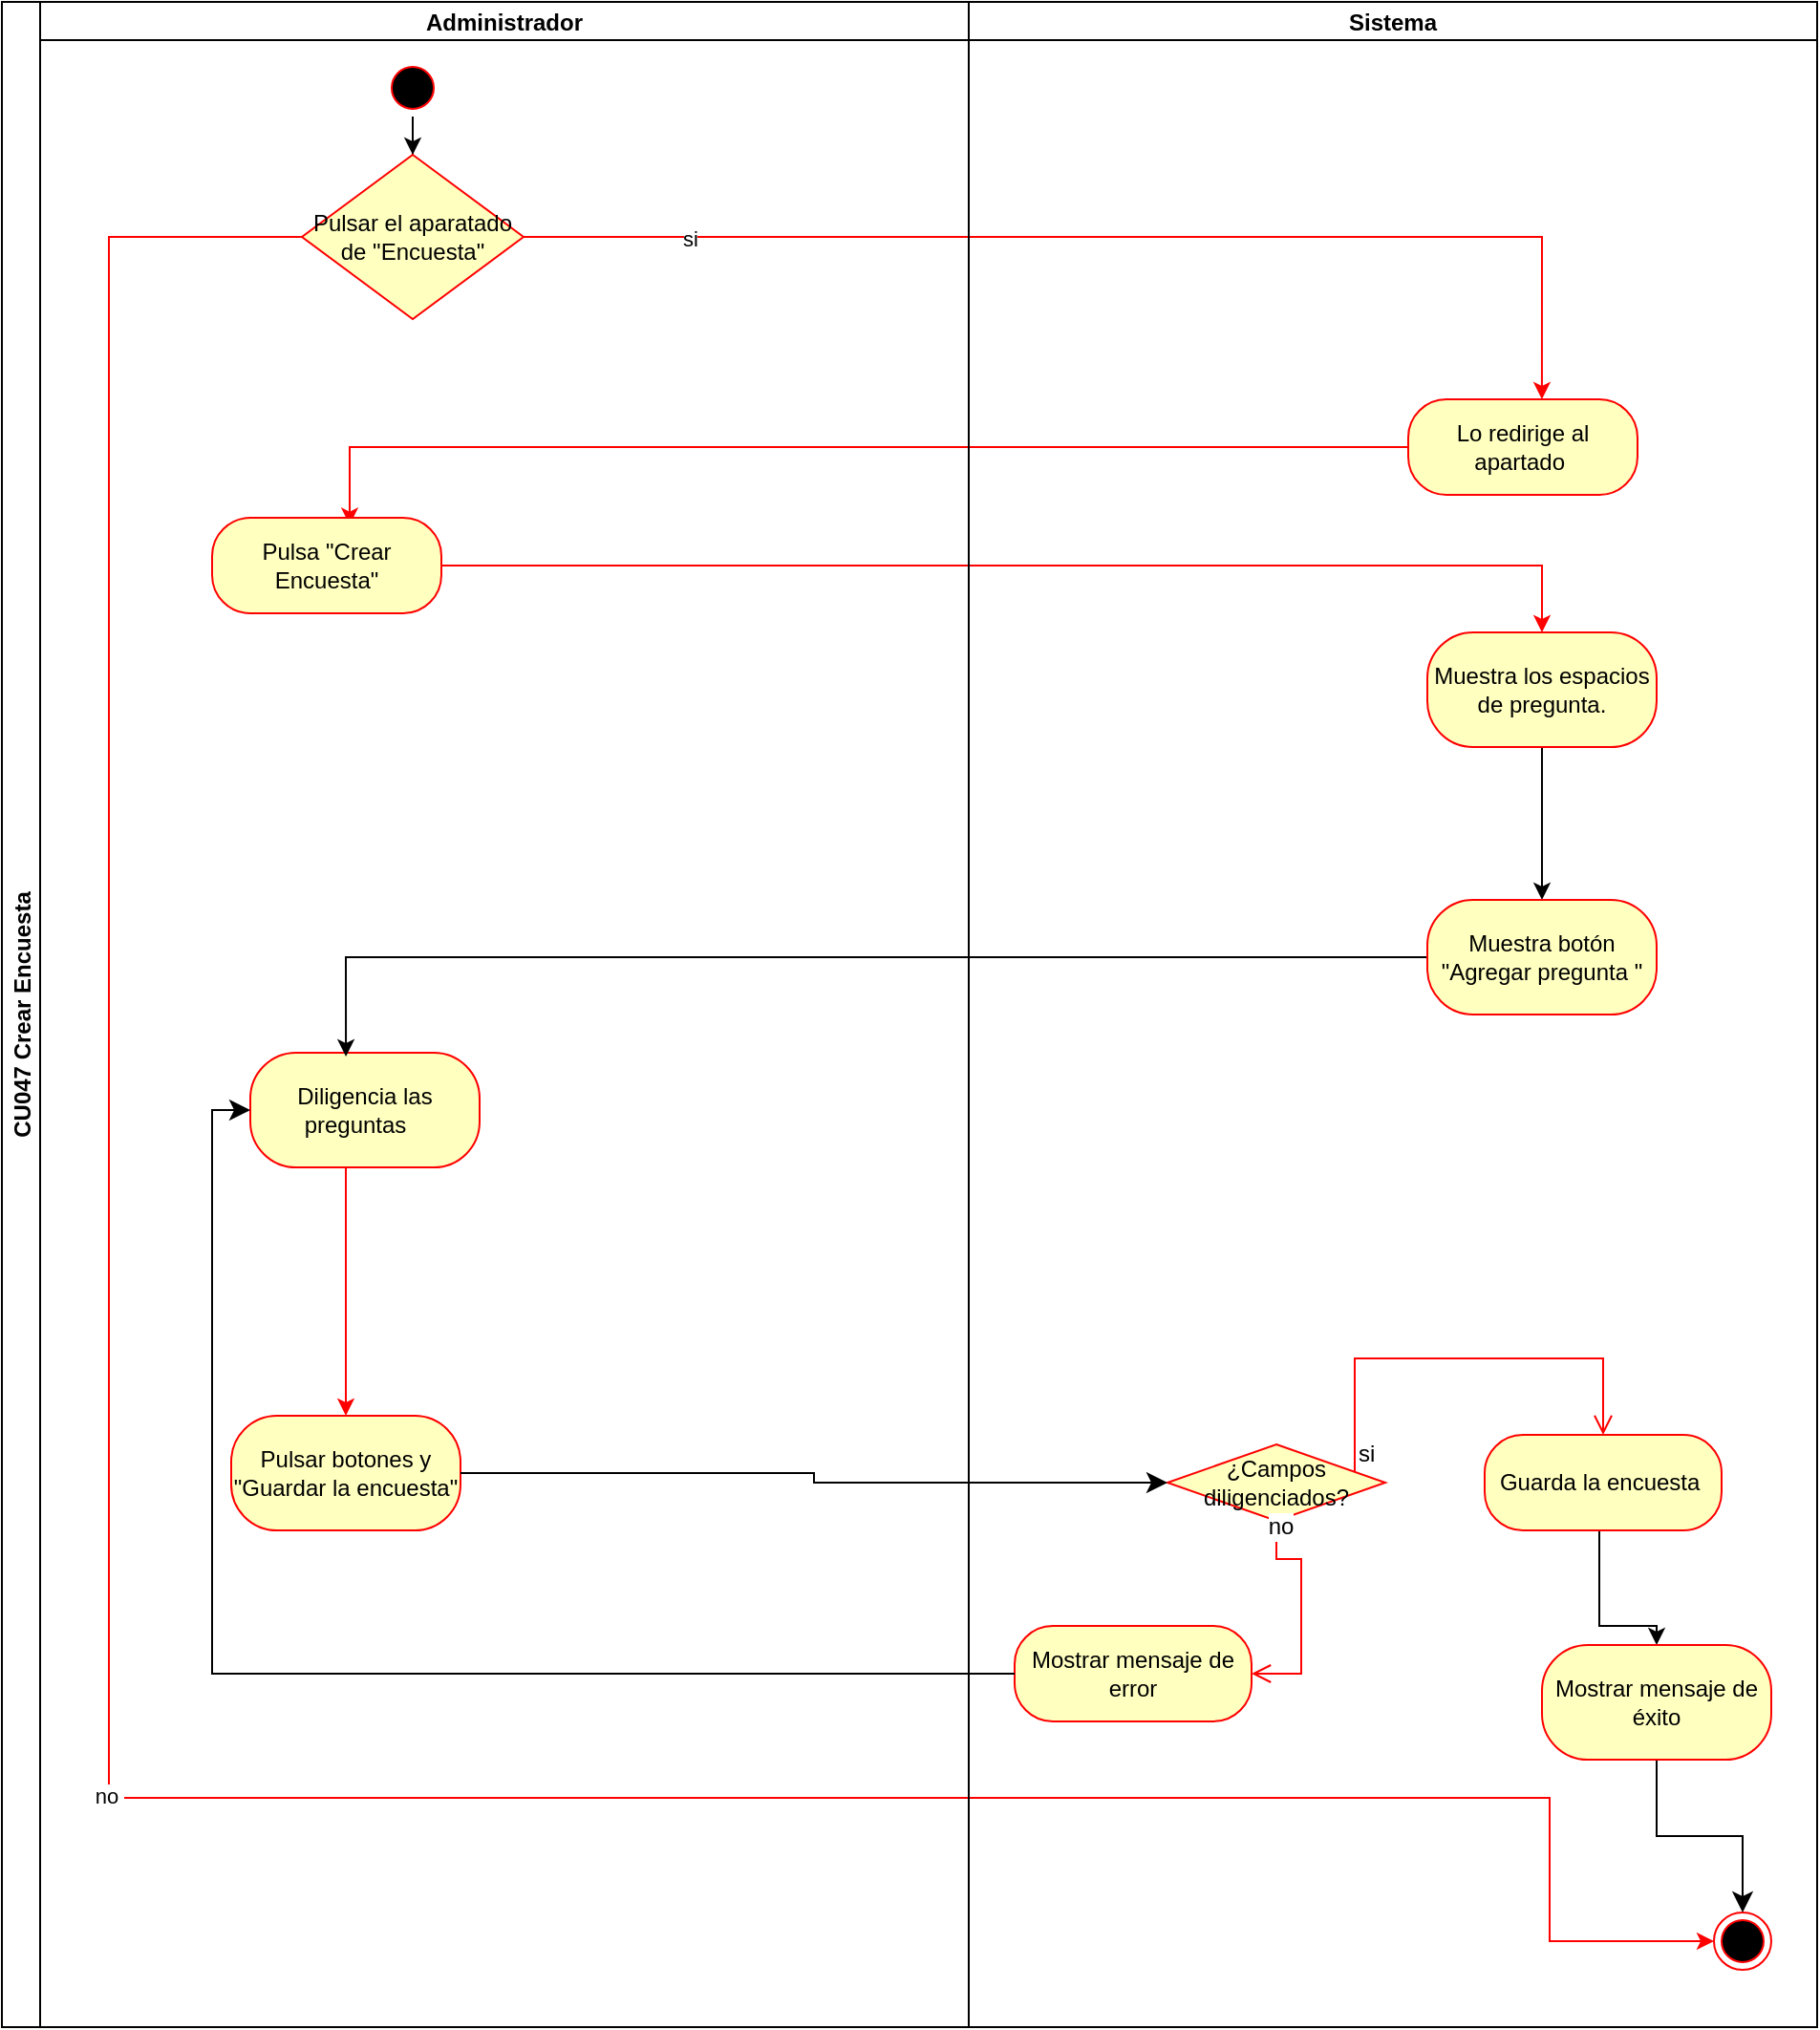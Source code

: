 <mxfile version="27.1.6">
  <diagram name="Página-1" id="fSYM8z84vHrLpdh59CZX">
    <mxGraphModel grid="1" page="1" gridSize="10" guides="1" tooltips="1" connect="1" arrows="1" fold="1" pageScale="1" pageWidth="827" pageHeight="1169" math="0" shadow="0">
      <root>
        <mxCell id="0" />
        <mxCell id="1" parent="0" />
        <mxCell id="OHCb3kpunpdSkLjku3Yf-1" value="CU047 Crear Encuesta" style="swimlane;childLayout=stackLayout;resizeParent=1;resizeParentMax=0;startSize=20;horizontal=0;horizontalStack=1;" vertex="1" parent="1">
          <mxGeometry x="-160" y="-1000" width="950" height="1060" as="geometry">
            <mxRectangle x="200" y="80" width="40" height="50" as="alternateBounds" />
          </mxGeometry>
        </mxCell>
        <mxCell id="OHCb3kpunpdSkLjku3Yf-2" style="edgeStyle=orthogonalEdgeStyle;rounded=0;orthogonalLoop=1;jettySize=auto;html=1;exitX=1;exitY=0.5;exitDx=0;exitDy=0;strokeColor=light-dark(#ff0000, #ededed);entryX=0.583;entryY=0;entryDx=0;entryDy=0;entryPerimeter=0;" edge="1" parent="OHCb3kpunpdSkLjku3Yf-1" source="OHCb3kpunpdSkLjku3Yf-11" target="OHCb3kpunpdSkLjku3Yf-20">
          <mxGeometry relative="1" as="geometry">
            <mxPoint x="392" y="220" as="sourcePoint" />
          </mxGeometry>
        </mxCell>
        <mxCell id="OHCb3kpunpdSkLjku3Yf-3" value="si" style="edgeLabel;html=1;align=center;verticalAlign=middle;resizable=0;points=[];" connectable="0" vertex="1" parent="OHCb3kpunpdSkLjku3Yf-2">
          <mxGeometry x="-0.72" y="-1" relative="1" as="geometry">
            <mxPoint as="offset" />
          </mxGeometry>
        </mxCell>
        <mxCell id="OHCb3kpunpdSkLjku3Yf-4" value="no&amp;nbsp;" style="edgeStyle=orthogonalEdgeStyle;rounded=0;orthogonalLoop=1;jettySize=auto;html=1;entryX=0;entryY=0.5;entryDx=0;entryDy=0;fillColor=#FF0000;strokeColor=light-dark(#ff0000, #ededed);exitX=0;exitY=0.5;exitDx=0;exitDy=0;" edge="1" parent="OHCb3kpunpdSkLjku3Yf-1" source="OHCb3kpunpdSkLjku3Yf-11" target="OHCb3kpunpdSkLjku3Yf-19">
          <mxGeometry relative="1" as="geometry">
            <mxPoint x="790" y="890" as="targetPoint" />
            <Array as="points">
              <mxPoint x="56" y="123" />
              <mxPoint x="56" y="940" />
              <mxPoint x="810" y="940" />
            </Array>
          </mxGeometry>
        </mxCell>
        <mxCell id="OHCb3kpunpdSkLjku3Yf-5" style="edgeStyle=orthogonalEdgeStyle;rounded=0;orthogonalLoop=1;jettySize=auto;html=1;entryX=0.6;entryY=0.076;entryDx=0;entryDy=0;entryPerimeter=0;strokeColor=#FF0000;" edge="1" parent="OHCb3kpunpdSkLjku3Yf-1" source="OHCb3kpunpdSkLjku3Yf-20" target="OHCb3kpunpdSkLjku3Yf-12">
          <mxGeometry relative="1" as="geometry">
            <mxPoint x="574.4" y="328.75" as="targetPoint" />
          </mxGeometry>
        </mxCell>
        <mxCell id="OHCb3kpunpdSkLjku3Yf-6" style="edgeStyle=orthogonalEdgeStyle;rounded=0;orthogonalLoop=1;jettySize=auto;html=1;entryX=0.5;entryY=0;entryDx=0;entryDy=0;strokeColor=#FF0000;" edge="1" parent="OHCb3kpunpdSkLjku3Yf-1" source="OHCb3kpunpdSkLjku3Yf-12" target="OHCb3kpunpdSkLjku3Yf-21">
          <mxGeometry relative="1" as="geometry">
            <mxPoint x="750" y="320" as="targetPoint" />
          </mxGeometry>
        </mxCell>
        <mxCell id="OHCb3kpunpdSkLjku3Yf-8" value="Administrador" style="swimlane;startSize=20;" vertex="1" parent="OHCb3kpunpdSkLjku3Yf-1">
          <mxGeometry x="20" width="486" height="1060" as="geometry" />
        </mxCell>
        <mxCell id="OHCb3kpunpdSkLjku3Yf-9" style="edgeStyle=orthogonalEdgeStyle;rounded=0;orthogonalLoop=1;jettySize=auto;html=1;entryX=0.5;entryY=0;entryDx=0;entryDy=0;" edge="1" parent="OHCb3kpunpdSkLjku3Yf-8" source="OHCb3kpunpdSkLjku3Yf-10" target="OHCb3kpunpdSkLjku3Yf-11">
          <mxGeometry relative="1" as="geometry" />
        </mxCell>
        <mxCell id="OHCb3kpunpdSkLjku3Yf-10" value="" style="ellipse;html=1;shape=startState;fillColor=#000000;strokeColor=#ff0000;fillStyle=auto;" vertex="1" parent="OHCb3kpunpdSkLjku3Yf-8">
          <mxGeometry x="180" y="30" width="30" height="30" as="geometry" />
        </mxCell>
        <mxCell id="OHCb3kpunpdSkLjku3Yf-11" value="Pulsar el aparatado de &quot;Encuesta&quot;" style="rhombus;whiteSpace=wrap;html=1;fontColor=#000000;fillColor=#ffffc0;strokeColor=#ff0000;" vertex="1" parent="OHCb3kpunpdSkLjku3Yf-8">
          <mxGeometry x="137" y="80" width="116" height="86" as="geometry" />
        </mxCell>
        <mxCell id="OHCb3kpunpdSkLjku3Yf-12" value="Pulsa &quot;Crear Encuesta&quot;" style="rounded=1;whiteSpace=wrap;html=1;arcSize=40;fontColor=#000000;fillColor=#ffffc0;strokeColor=#ff0000;" vertex="1" parent="OHCb3kpunpdSkLjku3Yf-8">
          <mxGeometry x="90" y="270" width="120" height="50" as="geometry" />
        </mxCell>
        <mxCell id="OHCb3kpunpdSkLjku3Yf-13" value="Diligencia las preguntas&amp;nbsp; &amp;nbsp;" style="rounded=1;whiteSpace=wrap;html=1;fillColor=#ffffc0;strokeColor=#ff0000;fontColor=#000000;arcSize=40;" vertex="1" parent="OHCb3kpunpdSkLjku3Yf-8">
          <mxGeometry x="110" y="550" width="120" height="60" as="geometry" />
        </mxCell>
        <mxCell id="OHCb3kpunpdSkLjku3Yf-35" value="Pulsar botones y &quot;Guardar la encuesta&quot;" style="rounded=1;whiteSpace=wrap;html=1;fillColor=#ffffc0;strokeColor=#ff0000;fontColor=#000000;arcSize=40;" vertex="1" parent="OHCb3kpunpdSkLjku3Yf-8">
          <mxGeometry x="100" y="740" width="120" height="60" as="geometry" />
        </mxCell>
        <mxCell id="OHCb3kpunpdSkLjku3Yf-16" style="edgeStyle=orthogonalEdgeStyle;rounded=0;orthogonalLoop=1;jettySize=auto;html=1;strokeColor=#FF0000;entryX=0.5;entryY=0;entryDx=0;entryDy=0;exitX=0.5;exitY=1;exitDx=0;exitDy=0;" edge="1" parent="OHCb3kpunpdSkLjku3Yf-8" source="OHCb3kpunpdSkLjku3Yf-13" target="OHCb3kpunpdSkLjku3Yf-35">
          <mxGeometry relative="1" as="geometry">
            <mxPoint x="726" y="620" as="targetPoint" />
            <Array as="points">
              <mxPoint x="160" y="610" />
            </Array>
          </mxGeometry>
        </mxCell>
        <mxCell id="OHCb3kpunpdSkLjku3Yf-40" style="edgeStyle=orthogonalEdgeStyle;rounded=0;orthogonalLoop=1;jettySize=auto;html=1;entryX=0.417;entryY=0.033;entryDx=0;entryDy=0;entryPerimeter=0;" edge="1" parent="OHCb3kpunpdSkLjku3Yf-1" source="OHCb3kpunpdSkLjku3Yf-38" target="OHCb3kpunpdSkLjku3Yf-13">
          <mxGeometry relative="1" as="geometry" />
        </mxCell>
        <mxCell id="OHCb3kpunpdSkLjku3Yf-18" value="Sistema" style="swimlane;startSize=20;" vertex="1" parent="OHCb3kpunpdSkLjku3Yf-1">
          <mxGeometry x="506" width="444" height="1060" as="geometry" />
        </mxCell>
        <mxCell id="OHCb3kpunpdSkLjku3Yf-19" value="" style="ellipse;html=1;shape=endState;fillColor=#000000;strokeColor=#ff0000;" vertex="1" parent="OHCb3kpunpdSkLjku3Yf-18">
          <mxGeometry x="390" y="1000" width="30" height="30" as="geometry" />
        </mxCell>
        <mxCell id="OHCb3kpunpdSkLjku3Yf-20" value="Lo redirige al apartado&amp;nbsp;" style="rounded=1;whiteSpace=wrap;html=1;arcSize=40;fontColor=#000000;fillColor=#ffffc0;strokeColor=#ff0000;" vertex="1" parent="OHCb3kpunpdSkLjku3Yf-18">
          <mxGeometry x="230" y="208" width="120" height="50" as="geometry" />
        </mxCell>
        <mxCell id="OHCb3kpunpdSkLjku3Yf-39" value="" style="edgeStyle=orthogonalEdgeStyle;rounded=0;orthogonalLoop=1;jettySize=auto;html=1;" edge="1" parent="OHCb3kpunpdSkLjku3Yf-18" source="OHCb3kpunpdSkLjku3Yf-21" target="OHCb3kpunpdSkLjku3Yf-38">
          <mxGeometry relative="1" as="geometry" />
        </mxCell>
        <mxCell id="OHCb3kpunpdSkLjku3Yf-21" value="Muestra los espacios de pregunta." style="rounded=1;whiteSpace=wrap;html=1;fillColor=#ffffc0;strokeColor=#ff0000;fontColor=#000000;arcSize=40;" vertex="1" parent="OHCb3kpunpdSkLjku3Yf-18">
          <mxGeometry x="240" y="330" width="120" height="60" as="geometry" />
        </mxCell>
        <mxCell id="OHCb3kpunpdSkLjku3Yf-43" style="edgeStyle=orthogonalEdgeStyle;rounded=0;orthogonalLoop=1;jettySize=auto;html=1;entryX=0.5;entryY=0;entryDx=0;entryDy=0;exitX=0.5;exitY=1;exitDx=0;exitDy=0;" edge="1" parent="OHCb3kpunpdSkLjku3Yf-18" source="OHCb3kpunpdSkLjku3Yf-37" target="Ns2S3s4eIvrN6nV5XpnW-3">
          <mxGeometry relative="1" as="geometry">
            <Array as="points">
              <mxPoint x="330" y="800" />
              <mxPoint x="330" y="850" />
            </Array>
          </mxGeometry>
        </mxCell>
        <mxCell id="OHCb3kpunpdSkLjku3Yf-37" value="Guarda la encuesta&amp;nbsp;" style="rounded=1;whiteSpace=wrap;html=1;fillColor=#ffffc0;strokeColor=#ff0000;fontColor=#000000;arcSize=40;" vertex="1" parent="OHCb3kpunpdSkLjku3Yf-18">
          <mxGeometry x="270" y="750" width="124" height="50" as="geometry" />
        </mxCell>
        <mxCell id="OHCb3kpunpdSkLjku3Yf-38" value="Muestra botón &quot;Agregar pregunta &quot;" style="whiteSpace=wrap;html=1;fillColor=#ffffc0;strokeColor=#ff0000;fontColor=#000000;rounded=1;arcSize=40;" vertex="1" parent="OHCb3kpunpdSkLjku3Yf-18">
          <mxGeometry x="240" y="470" width="120" height="60" as="geometry" />
        </mxCell>
        <mxCell id="Ns2S3s4eIvrN6nV5XpnW-13" style="edgeStyle=orthogonalEdgeStyle;rounded=0;orthogonalLoop=1;jettySize=auto;html=1;entryX=0.5;entryY=0;entryDx=0;entryDy=0;fontSize=12;startSize=8;endSize=8;" edge="1" parent="OHCb3kpunpdSkLjku3Yf-18" source="Ns2S3s4eIvrN6nV5XpnW-3" target="OHCb3kpunpdSkLjku3Yf-19">
          <mxGeometry relative="1" as="geometry" />
        </mxCell>
        <mxCell id="Ns2S3s4eIvrN6nV5XpnW-3" value="Mostrar mensaje de éxito" style="rounded=1;whiteSpace=wrap;html=1;fillColor=#ffffc0;strokeColor=#ff0000;fontColor=#000000;arcSize=40;" vertex="1" parent="OHCb3kpunpdSkLjku3Yf-18">
          <mxGeometry x="300" y="860" width="120" height="60" as="geometry" />
        </mxCell>
        <mxCell id="Ns2S3s4eIvrN6nV5XpnW-7" value="¿Campos diligenciados?" style="rhombus;whiteSpace=wrap;html=1;fontColor=#000000;fillColor=#ffffc0;strokeColor=#ff0000;" vertex="1" parent="OHCb3kpunpdSkLjku3Yf-18">
          <mxGeometry x="104" y="755" width="114" height="40" as="geometry" />
        </mxCell>
        <mxCell id="Ns2S3s4eIvrN6nV5XpnW-8" value="si" style="edgeStyle=orthogonalEdgeStyle;html=1;align=left;verticalAlign=bottom;endArrow=open;endSize=8;strokeColor=#ff0000;rounded=0;fontSize=12;entryX=0.5;entryY=0;entryDx=0;entryDy=0;" edge="1" parent="OHCb3kpunpdSkLjku3Yf-18" source="Ns2S3s4eIvrN6nV5XpnW-7" target="OHCb3kpunpdSkLjku3Yf-37">
          <mxGeometry x="-1" relative="1" as="geometry">
            <mxPoint x="248" y="420" as="targetPoint" />
            <Array as="points">
              <mxPoint x="202" y="770" />
              <mxPoint x="202" y="710" />
              <mxPoint x="332" y="710" />
            </Array>
          </mxGeometry>
        </mxCell>
        <mxCell id="BkWg1PTLzmH1Bw_0LUeE-1" value="Mostrar mensaje de error" style="rounded=1;whiteSpace=wrap;html=1;fillColor=#ffffc0;strokeColor=#ff0000;fontColor=#000000;arcSize=40;" vertex="1" parent="OHCb3kpunpdSkLjku3Yf-18">
          <mxGeometry x="24" y="850" width="124" height="50" as="geometry" />
        </mxCell>
        <mxCell id="Ns2S3s4eIvrN6nV5XpnW-9" value="" style="edgeStyle=orthogonalEdgeStyle;html=1;align=left;verticalAlign=top;endArrow=open;endSize=8;strokeColor=#ff0000;rounded=0;fontSize=12;entryX=1;entryY=0.5;entryDx=0;entryDy=0;exitX=0.5;exitY=1;exitDx=0;exitDy=0;" edge="1" parent="OHCb3kpunpdSkLjku3Yf-18" source="Ns2S3s4eIvrN6nV5XpnW-7" target="BkWg1PTLzmH1Bw_0LUeE-1">
          <mxGeometry x="-1" relative="1" as="geometry">
            <mxPoint x="148" y="895" as="targetPoint" />
            <Array as="points">
              <mxPoint x="161" y="815" />
              <mxPoint x="174" y="815" />
              <mxPoint x="174" y="875" />
            </Array>
            <mxPoint x="161" y="815" as="sourcePoint" />
          </mxGeometry>
        </mxCell>
        <mxCell id="Ns2S3s4eIvrN6nV5XpnW-14" value="no" style="edgeLabel;html=1;align=center;verticalAlign=middle;resizable=0;points=[];fontSize=12;" connectable="0" vertex="1" parent="Ns2S3s4eIvrN6nV5XpnW-9">
          <mxGeometry x="-0.941" y="2" relative="1" as="geometry">
            <mxPoint y="-1" as="offset" />
          </mxGeometry>
        </mxCell>
        <mxCell id="Ns2S3s4eIvrN6nV5XpnW-12" style="edgeStyle=orthogonalEdgeStyle;rounded=0;orthogonalLoop=1;jettySize=auto;html=1;entryX=0;entryY=0.5;entryDx=0;entryDy=0;fontSize=12;startSize=8;endSize=8;" edge="1" parent="OHCb3kpunpdSkLjku3Yf-1" source="OHCb3kpunpdSkLjku3Yf-35" target="Ns2S3s4eIvrN6nV5XpnW-7">
          <mxGeometry relative="1" as="geometry" />
        </mxCell>
        <mxCell id="BkWg1PTLzmH1Bw_0LUeE-2" style="edgeStyle=orthogonalEdgeStyle;rounded=0;orthogonalLoop=1;jettySize=auto;html=1;entryX=0;entryY=0.5;entryDx=0;entryDy=0;fontSize=12;startSize=8;endSize=8;" edge="1" parent="OHCb3kpunpdSkLjku3Yf-1" source="BkWg1PTLzmH1Bw_0LUeE-1" target="OHCb3kpunpdSkLjku3Yf-13">
          <mxGeometry relative="1" as="geometry" />
        </mxCell>
      </root>
    </mxGraphModel>
  </diagram>
</mxfile>
